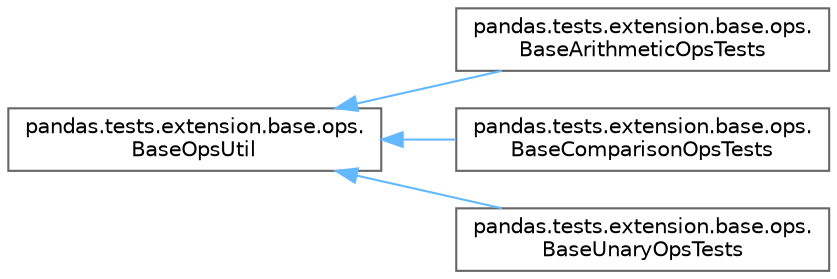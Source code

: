 digraph "Graphical Class Hierarchy"
{
 // LATEX_PDF_SIZE
  bgcolor="transparent";
  edge [fontname=Helvetica,fontsize=10,labelfontname=Helvetica,labelfontsize=10];
  node [fontname=Helvetica,fontsize=10,shape=box,height=0.2,width=0.4];
  rankdir="LR";
  Node0 [id="Node000000",label="pandas.tests.extension.base.ops.\lBaseOpsUtil",height=0.2,width=0.4,color="grey40", fillcolor="white", style="filled",URL="$d4/d66/classpandas_1_1tests_1_1extension_1_1base_1_1ops_1_1BaseOpsUtil.html",tooltip=" "];
  Node0 -> Node1 [id="edge4669_Node000000_Node000001",dir="back",color="steelblue1",style="solid",tooltip=" "];
  Node1 [id="Node000001",label="pandas.tests.extension.base.ops.\lBaseArithmeticOpsTests",height=0.2,width=0.4,color="grey40", fillcolor="white", style="filled",URL="$d2/d77/classpandas_1_1tests_1_1extension_1_1base_1_1ops_1_1BaseArithmeticOpsTests.html",tooltip=" "];
  Node0 -> Node2 [id="edge4670_Node000000_Node000002",dir="back",color="steelblue1",style="solid",tooltip=" "];
  Node2 [id="Node000002",label="pandas.tests.extension.base.ops.\lBaseComparisonOpsTests",height=0.2,width=0.4,color="grey40", fillcolor="white", style="filled",URL="$d4/d78/classpandas_1_1tests_1_1extension_1_1base_1_1ops_1_1BaseComparisonOpsTests.html",tooltip=" "];
  Node0 -> Node3 [id="edge4671_Node000000_Node000003",dir="back",color="steelblue1",style="solid",tooltip=" "];
  Node3 [id="Node000003",label="pandas.tests.extension.base.ops.\lBaseUnaryOpsTests",height=0.2,width=0.4,color="grey40", fillcolor="white", style="filled",URL="$dc/d69/classpandas_1_1tests_1_1extension_1_1base_1_1ops_1_1BaseUnaryOpsTests.html",tooltip=" "];
}
